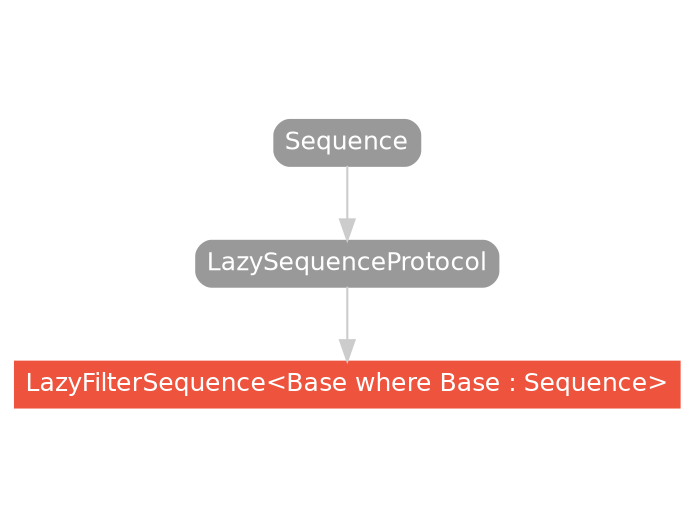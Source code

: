 strict digraph "LazyFilterSequence<Base where Base : Sequence> - Type Hierarchy - SwiftDoc.org" {
    pad="0.1,0.8"
    node [shape=box, style="filled,rounded", color="#999999", fillcolor="#999999", fontcolor=white, fontname=Helvetica, fontnames="Helvetica,sansserif", fontsize=12, margin="0.07,0.05", height="0.3"]
    edge [color="#cccccc"]
    "LazyFilterSequence<Base where Base : Sequence>" [URL="/type/LazyFilterSequence/", style="filled", fillcolor="#ee543d", color="#ee543d"]
    "LazySequenceProtocol" [URL="/protocol/LazySequenceProtocol/hierarchy/"]
    "Sequence" [URL="/protocol/Sequence/hierarchy/"]    "LazySequenceProtocol" -> "LazyFilterSequence<Base where Base : Sequence>"
    "Sequence" -> "LazySequenceProtocol"
    subgraph Types {
        rank = max; "LazyFilterSequence<Base where Base : Sequence>";
    }
}